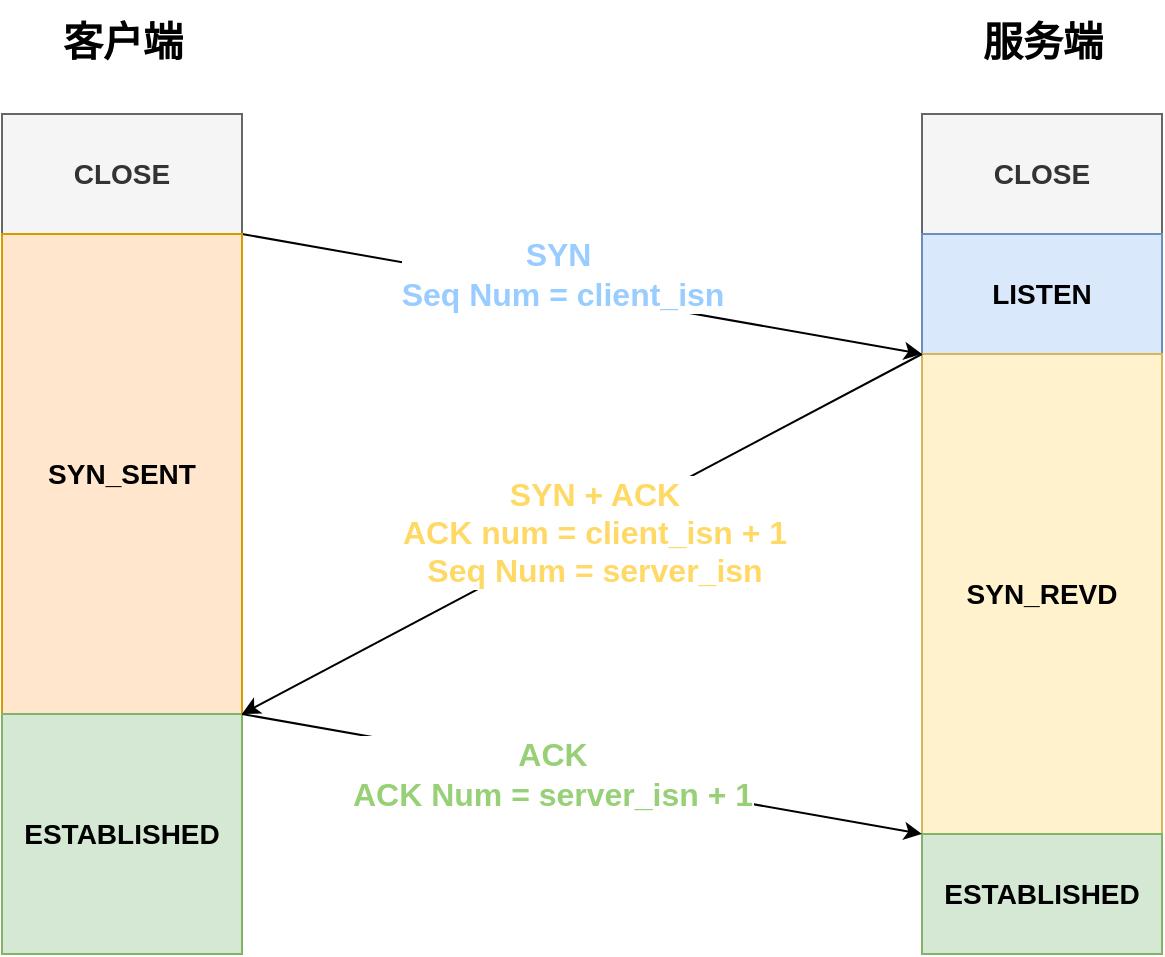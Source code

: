 <mxfile version="24.7.7">
  <diagram name="Page-1" id="D8ZTVw7AKKLbY-BaEd7L">
    <mxGraphModel dx="954" dy="558" grid="1" gridSize="10" guides="1" tooltips="1" connect="1" arrows="1" fold="1" page="1" pageScale="1" pageWidth="827" pageHeight="1169" math="0" shadow="0">
      <root>
        <mxCell id="0" />
        <mxCell id="1" parent="0" />
        <mxCell id="dowRgMP4Ozl2CRbKPoxW-1" value="CLOSE" style="rounded=0;whiteSpace=wrap;html=1;fillColor=#f5f5f5;fontColor=#333333;strokeColor=#666666;fontStyle=1;fontSize=14;" vertex="1" parent="1">
          <mxGeometry x="120" y="80" width="120" height="60" as="geometry" />
        </mxCell>
        <mxCell id="dowRgMP4Ozl2CRbKPoxW-14" style="rounded=0;orthogonalLoop=1;jettySize=auto;html=1;exitX=1;exitY=0;exitDx=0;exitDy=0;entryX=0;entryY=0;entryDx=0;entryDy=0;" edge="1" parent="1" source="dowRgMP4Ozl2CRbKPoxW-2" target="dowRgMP4Ozl2CRbKPoxW-8">
          <mxGeometry relative="1" as="geometry" />
        </mxCell>
        <mxCell id="dowRgMP4Ozl2CRbKPoxW-15" value="&lt;b style=&quot;font-size: 16px;&quot;&gt;&lt;font color=&quot;#99ccff&quot; style=&quot;font-size: 16px;&quot;&gt;SYN&amp;nbsp;&lt;/font&gt;&lt;/b&gt;&lt;div style=&quot;font-size: 16px;&quot;&gt;&lt;b style=&quot;&quot;&gt;&lt;font color=&quot;#99ccff&quot; style=&quot;font-size: 16px;&quot;&gt;Seq Num = client_isn&lt;/font&gt;&lt;/b&gt;&lt;/div&gt;" style="edgeLabel;html=1;align=center;verticalAlign=middle;resizable=0;points=[];" vertex="1" connectable="0" parent="dowRgMP4Ozl2CRbKPoxW-14">
          <mxGeometry x="-0.205" y="-1" relative="1" as="geometry">
            <mxPoint x="25" y="-5" as="offset" />
          </mxGeometry>
        </mxCell>
        <mxCell id="dowRgMP4Ozl2CRbKPoxW-2" value="SYN_SENT" style="rounded=0;whiteSpace=wrap;html=1;fontStyle=1;fontSize=14;fillColor=#ffe6cc;strokeColor=#d79b00;" vertex="1" parent="1">
          <mxGeometry x="120" y="140" width="120" height="240" as="geometry" />
        </mxCell>
        <mxCell id="dowRgMP4Ozl2CRbKPoxW-4" value="ESTABLISHED" style="rounded=0;whiteSpace=wrap;html=1;fontStyle=1;fontSize=14;fillColor=#d5e8d4;strokeColor=#82b366;" vertex="1" parent="1">
          <mxGeometry x="120" y="380" width="120" height="120" as="geometry" />
        </mxCell>
        <mxCell id="dowRgMP4Ozl2CRbKPoxW-6" value="CLOSE" style="rounded=0;whiteSpace=wrap;html=1;fillColor=#f5f5f5;fontColor=#333333;strokeColor=#666666;fontStyle=1;fontSize=14;" vertex="1" parent="1">
          <mxGeometry x="580" y="80" width="120" height="60" as="geometry" />
        </mxCell>
        <mxCell id="dowRgMP4Ozl2CRbKPoxW-7" value="LISTEN" style="rounded=0;whiteSpace=wrap;html=1;fontStyle=1;fontSize=14;fillColor=#dae8fc;strokeColor=#6c8ebf;" vertex="1" parent="1">
          <mxGeometry x="580" y="140" width="120" height="60" as="geometry" />
        </mxCell>
        <mxCell id="dowRgMP4Ozl2CRbKPoxW-8" value="SYN_REVD" style="rounded=0;whiteSpace=wrap;html=1;fontStyle=1;fontSize=14;fillColor=#fff2cc;strokeColor=#d6b656;" vertex="1" parent="1">
          <mxGeometry x="580" y="200" width="120" height="240" as="geometry" />
        </mxCell>
        <mxCell id="dowRgMP4Ozl2CRbKPoxW-10" value="ESTABLISHED" style="rounded=0;whiteSpace=wrap;html=1;fontStyle=1;fontSize=14;fillColor=#d5e8d4;strokeColor=#82b366;" vertex="1" parent="1">
          <mxGeometry x="580" y="440" width="120" height="60" as="geometry" />
        </mxCell>
        <mxCell id="dowRgMP4Ozl2CRbKPoxW-11" value="&lt;b&gt;&lt;font style=&quot;font-size: 20px;&quot;&gt;客户端&lt;/font&gt;&lt;/b&gt;" style="text;html=1;align=center;verticalAlign=middle;resizable=0;points=[];autosize=1;strokeColor=none;fillColor=none;" vertex="1" parent="1">
          <mxGeometry x="140" y="23" width="80" height="40" as="geometry" />
        </mxCell>
        <mxCell id="dowRgMP4Ozl2CRbKPoxW-12" value="&lt;b&gt;&lt;font style=&quot;font-size: 20px;&quot;&gt;服务端&lt;/font&gt;&lt;/b&gt;" style="text;html=1;align=center;verticalAlign=middle;resizable=0;points=[];autosize=1;strokeColor=none;fillColor=none;" vertex="1" parent="1">
          <mxGeometry x="600" y="23" width="80" height="40" as="geometry" />
        </mxCell>
        <mxCell id="dowRgMP4Ozl2CRbKPoxW-16" value="" style="endArrow=classic;html=1;rounded=0;exitX=0;exitY=0;exitDx=0;exitDy=0;entryX=1;entryY=0;entryDx=0;entryDy=0;" edge="1" parent="1" source="dowRgMP4Ozl2CRbKPoxW-8" target="dowRgMP4Ozl2CRbKPoxW-4">
          <mxGeometry width="50" height="50" relative="1" as="geometry">
            <mxPoint x="390" y="280" as="sourcePoint" />
            <mxPoint x="440" y="230" as="targetPoint" />
          </mxGeometry>
        </mxCell>
        <mxCell id="dowRgMP4Ozl2CRbKPoxW-19" value="&lt;b style=&quot;font-size: 16px;&quot;&gt;&lt;font color=&quot;#ffd966&quot; style=&quot;font-size: 16px;&quot;&gt;SYN + ACK&lt;/font&gt;&lt;/b&gt;&lt;div style=&quot;font-size: 16px;&quot;&gt;&lt;b&gt;&lt;font color=&quot;#ffd966&quot; style=&quot;font-size: 16px;&quot;&gt;ACK num = client_isn + 1&lt;/font&gt;&lt;/b&gt;&lt;/div&gt;&lt;div style=&quot;font-size: 16px;&quot;&gt;&lt;b style=&quot;&quot;&gt;&lt;font color=&quot;#ffd966&quot; style=&quot;font-size: 16px;&quot;&gt;Seq Num = server_isn&lt;/font&gt;&lt;/b&gt;&lt;/div&gt;" style="edgeLabel;html=1;align=center;verticalAlign=middle;resizable=0;points=[];" vertex="1" connectable="0" parent="dowRgMP4Ozl2CRbKPoxW-16">
          <mxGeometry x="-0.03" y="2" relative="1" as="geometry">
            <mxPoint as="offset" />
          </mxGeometry>
        </mxCell>
        <mxCell id="dowRgMP4Ozl2CRbKPoxW-17" value="" style="endArrow=classic;html=1;rounded=0;exitX=1;exitY=0;exitDx=0;exitDy=0;entryX=0;entryY=0;entryDx=0;entryDy=0;" edge="1" parent="1" source="dowRgMP4Ozl2CRbKPoxW-4" target="dowRgMP4Ozl2CRbKPoxW-10">
          <mxGeometry width="50" height="50" relative="1" as="geometry">
            <mxPoint x="390" y="280" as="sourcePoint" />
            <mxPoint x="440" y="230" as="targetPoint" />
          </mxGeometry>
        </mxCell>
        <mxCell id="dowRgMP4Ozl2CRbKPoxW-20" value="&lt;b style=&quot;font-size: 16px;&quot;&gt;&lt;font color=&quot;#97d077&quot; style=&quot;font-size: 16px;&quot;&gt;ACK&lt;/font&gt;&lt;/b&gt;&lt;div style=&quot;font-size: 16px;&quot;&gt;&lt;b style=&quot;&quot;&gt;&lt;font color=&quot;#97d077&quot; style=&quot;font-size: 16px;&quot;&gt;ACK Num = server_isn + 1&lt;/font&gt;&lt;/b&gt;&lt;/div&gt;" style="edgeLabel;html=1;align=center;verticalAlign=middle;resizable=0;points=[];" vertex="1" connectable="0" parent="dowRgMP4Ozl2CRbKPoxW-17">
          <mxGeometry x="-0.087" y="-2" relative="1" as="geometry">
            <mxPoint as="offset" />
          </mxGeometry>
        </mxCell>
      </root>
    </mxGraphModel>
  </diagram>
</mxfile>
